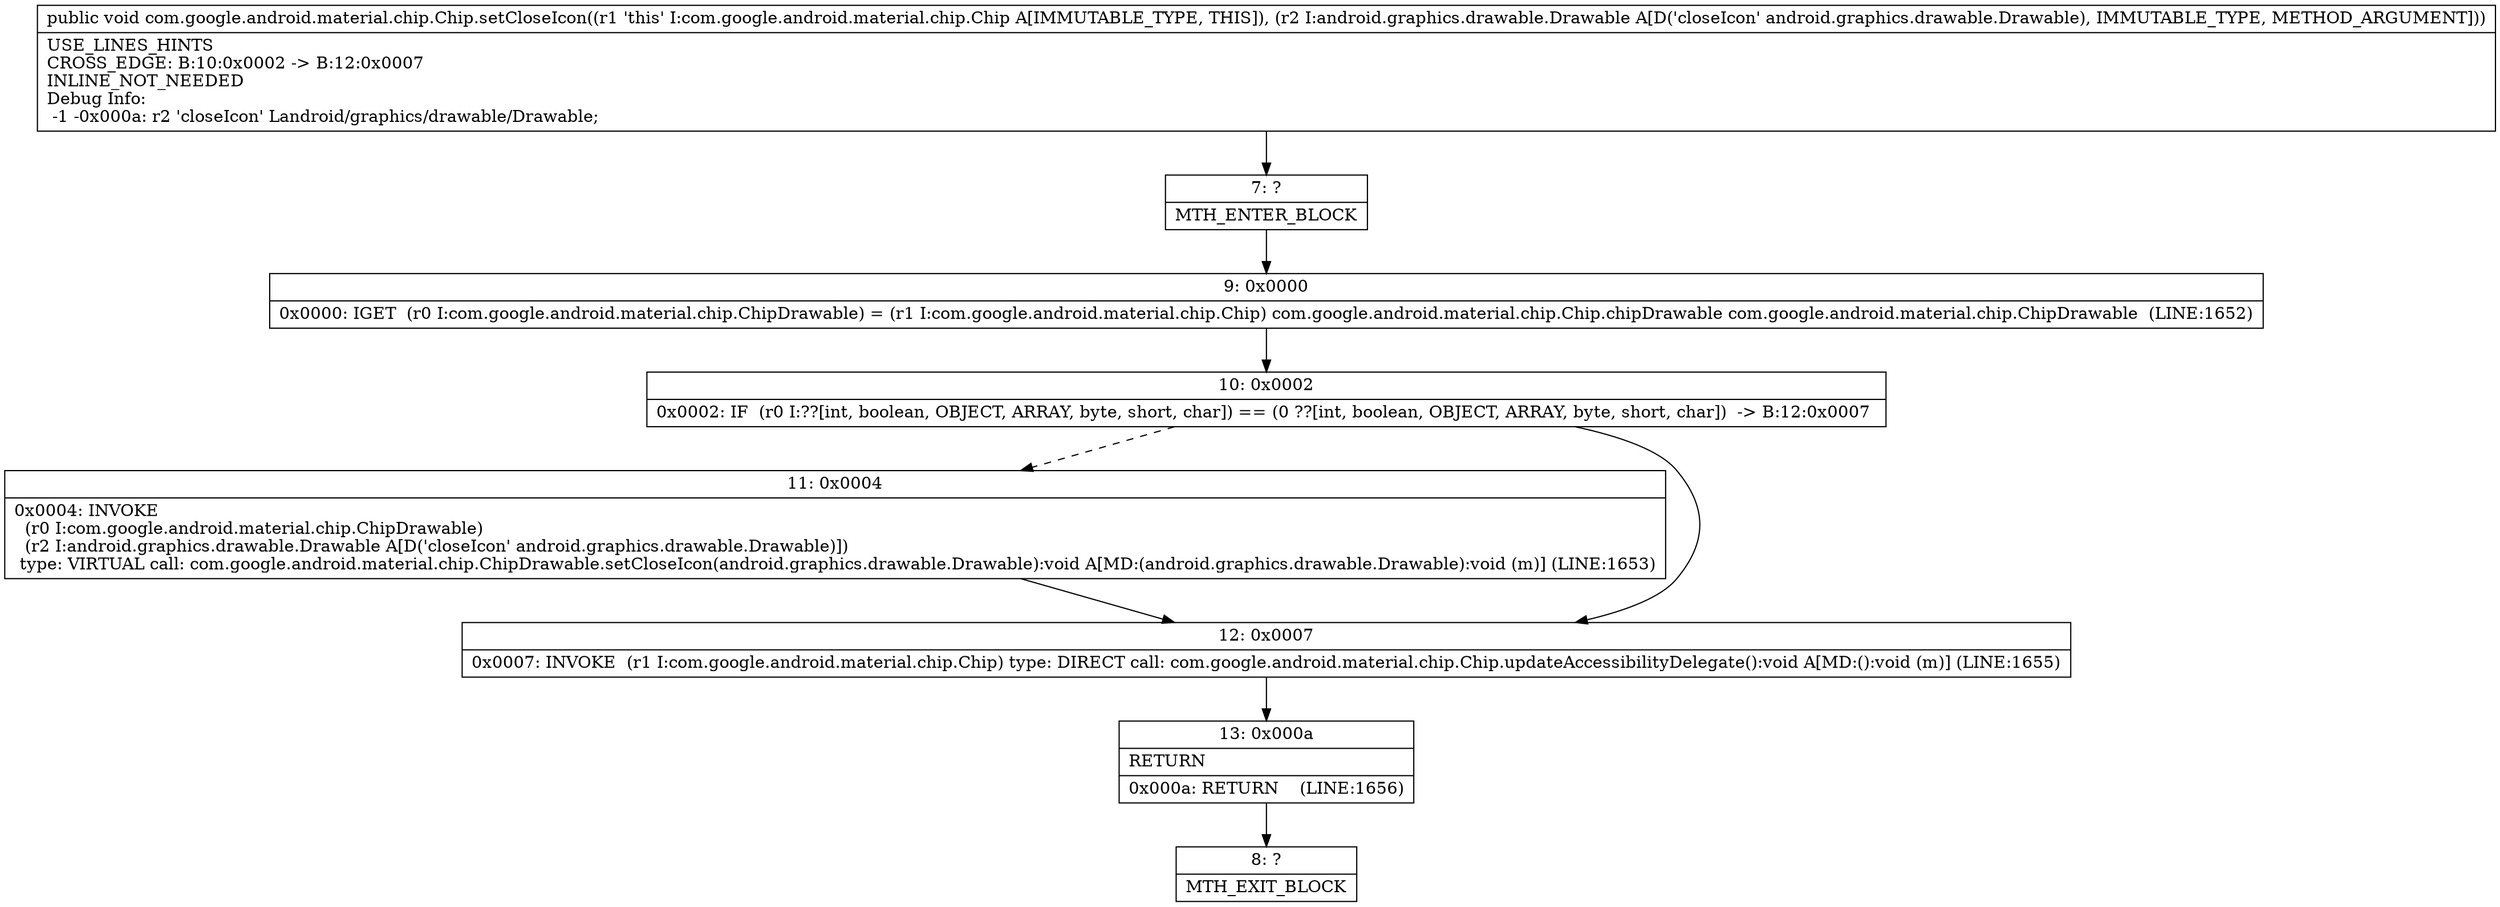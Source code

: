 digraph "CFG forcom.google.android.material.chip.Chip.setCloseIcon(Landroid\/graphics\/drawable\/Drawable;)V" {
Node_7 [shape=record,label="{7\:\ ?|MTH_ENTER_BLOCK\l}"];
Node_9 [shape=record,label="{9\:\ 0x0000|0x0000: IGET  (r0 I:com.google.android.material.chip.ChipDrawable) = (r1 I:com.google.android.material.chip.Chip) com.google.android.material.chip.Chip.chipDrawable com.google.android.material.chip.ChipDrawable  (LINE:1652)\l}"];
Node_10 [shape=record,label="{10\:\ 0x0002|0x0002: IF  (r0 I:??[int, boolean, OBJECT, ARRAY, byte, short, char]) == (0 ??[int, boolean, OBJECT, ARRAY, byte, short, char])  \-\> B:12:0x0007 \l}"];
Node_11 [shape=record,label="{11\:\ 0x0004|0x0004: INVOKE  \l  (r0 I:com.google.android.material.chip.ChipDrawable)\l  (r2 I:android.graphics.drawable.Drawable A[D('closeIcon' android.graphics.drawable.Drawable)])\l type: VIRTUAL call: com.google.android.material.chip.ChipDrawable.setCloseIcon(android.graphics.drawable.Drawable):void A[MD:(android.graphics.drawable.Drawable):void (m)] (LINE:1653)\l}"];
Node_12 [shape=record,label="{12\:\ 0x0007|0x0007: INVOKE  (r1 I:com.google.android.material.chip.Chip) type: DIRECT call: com.google.android.material.chip.Chip.updateAccessibilityDelegate():void A[MD:():void (m)] (LINE:1655)\l}"];
Node_13 [shape=record,label="{13\:\ 0x000a|RETURN\l|0x000a: RETURN    (LINE:1656)\l}"];
Node_8 [shape=record,label="{8\:\ ?|MTH_EXIT_BLOCK\l}"];
MethodNode[shape=record,label="{public void com.google.android.material.chip.Chip.setCloseIcon((r1 'this' I:com.google.android.material.chip.Chip A[IMMUTABLE_TYPE, THIS]), (r2 I:android.graphics.drawable.Drawable A[D('closeIcon' android.graphics.drawable.Drawable), IMMUTABLE_TYPE, METHOD_ARGUMENT]))  | USE_LINES_HINTS\lCROSS_EDGE: B:10:0x0002 \-\> B:12:0x0007\lINLINE_NOT_NEEDED\lDebug Info:\l  \-1 \-0x000a: r2 'closeIcon' Landroid\/graphics\/drawable\/Drawable;\l}"];
MethodNode -> Node_7;Node_7 -> Node_9;
Node_9 -> Node_10;
Node_10 -> Node_11[style=dashed];
Node_10 -> Node_12;
Node_11 -> Node_12;
Node_12 -> Node_13;
Node_13 -> Node_8;
}

